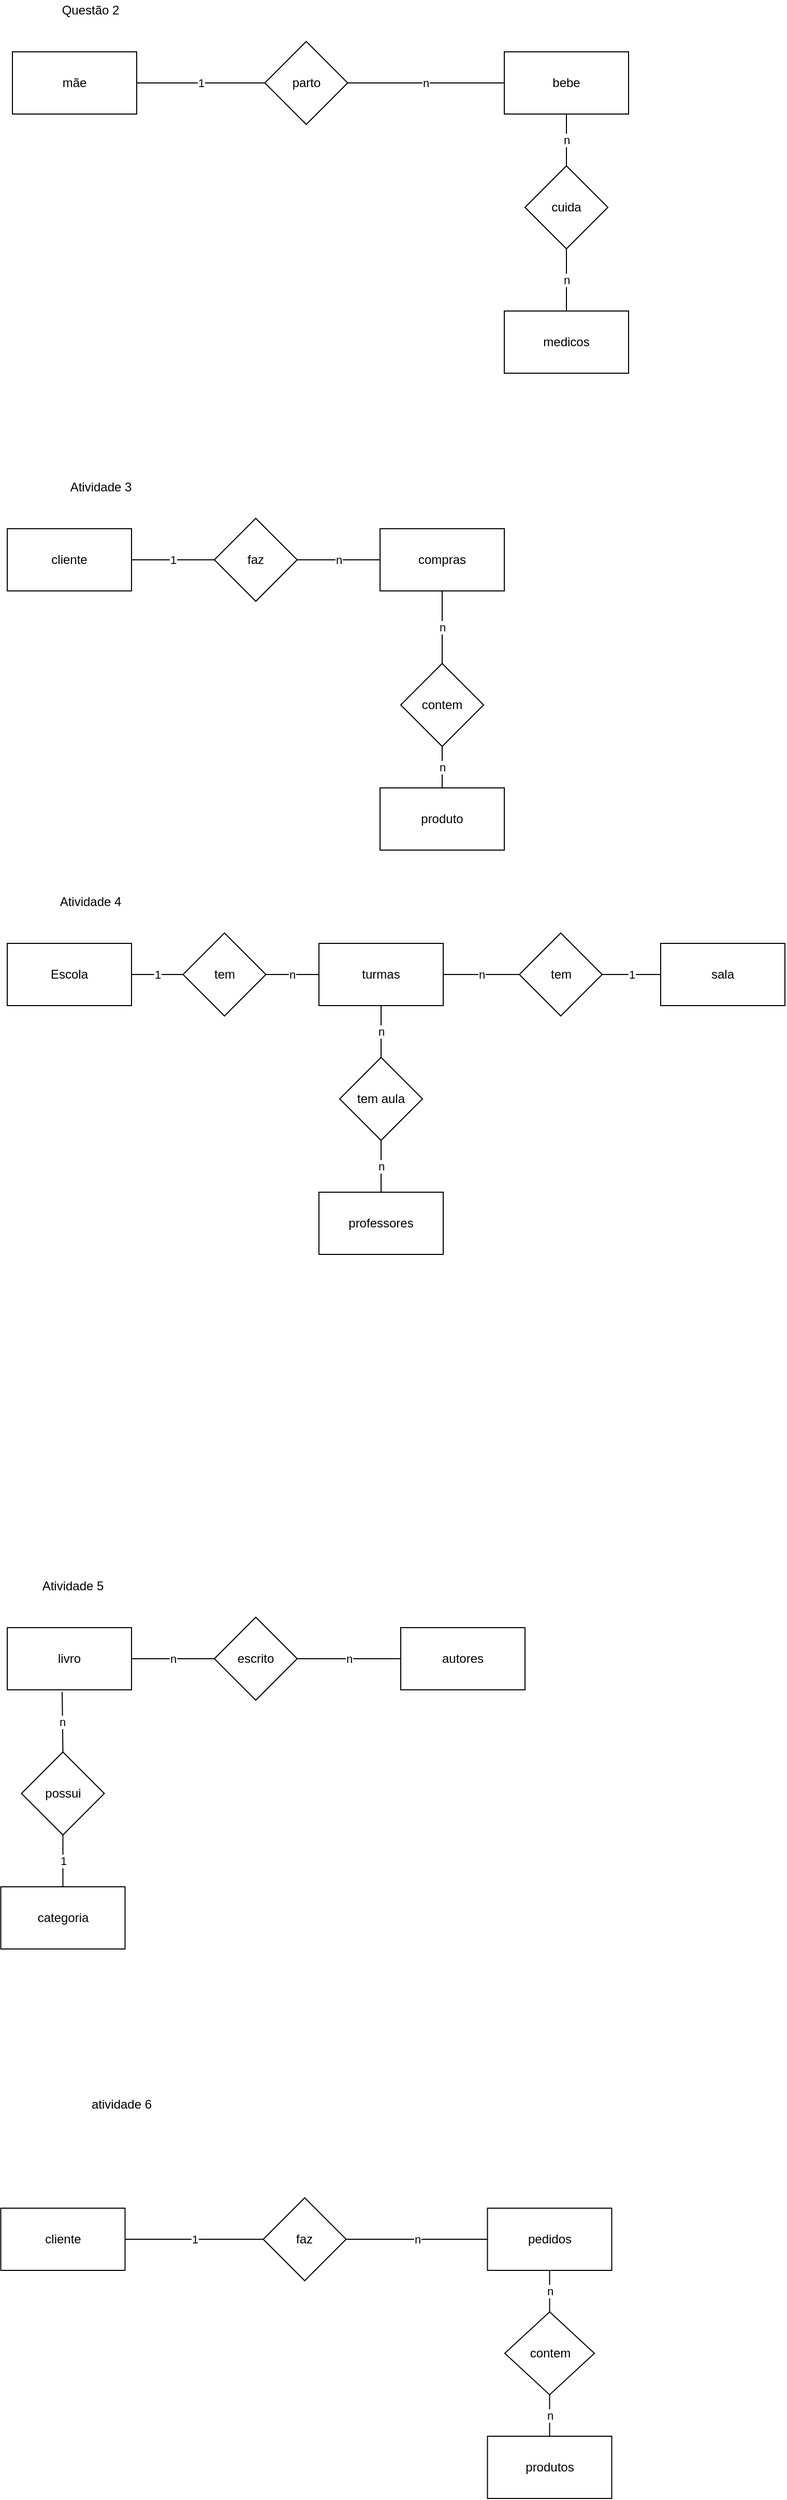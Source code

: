 <mxfile version="13.5.5" type="github">
  <diagram id="w2r-ZYbkxM-OtNSrUkWs" name="Page-1">
    <mxGraphModel dx="862" dy="1651" grid="1" gridSize="10" guides="1" tooltips="1" connect="1" arrows="1" fold="1" page="1" pageScale="1" pageWidth="827" pageHeight="1169" math="0" shadow="0">
      <root>
        <mxCell id="0" />
        <mxCell id="1" parent="0" />
        <mxCell id="siOsUkltjjiD13jDmhsd-1" value="mãe" style="rounded=0;whiteSpace=wrap;html=1;" vertex="1" parent="1">
          <mxGeometry x="125" y="-30" width="120" height="60" as="geometry" />
        </mxCell>
        <mxCell id="siOsUkltjjiD13jDmhsd-2" value="bebe" style="rounded=0;whiteSpace=wrap;html=1;" vertex="1" parent="1">
          <mxGeometry x="600" y="-30" width="120" height="60" as="geometry" />
        </mxCell>
        <mxCell id="siOsUkltjjiD13jDmhsd-3" value="n" style="endArrow=none;html=1;exitX=1;exitY=0.5;exitDx=0;exitDy=0;entryX=0;entryY=0.5;entryDx=0;entryDy=0;" edge="1" parent="1" source="siOsUkltjjiD13jDmhsd-4" target="siOsUkltjjiD13jDmhsd-2">
          <mxGeometry width="50" height="50" relative="1" as="geometry">
            <mxPoint x="400" y="165" as="sourcePoint" />
            <mxPoint x="450" y="115" as="targetPoint" />
          </mxGeometry>
        </mxCell>
        <mxCell id="siOsUkltjjiD13jDmhsd-4" value="parto" style="rhombus;whiteSpace=wrap;html=1;" vertex="1" parent="1">
          <mxGeometry x="368.75" y="-40" width="80" height="80" as="geometry" />
        </mxCell>
        <mxCell id="siOsUkltjjiD13jDmhsd-5" value="1" style="endArrow=none;html=1;exitX=1;exitY=0.5;exitDx=0;exitDy=0;entryX=0;entryY=0.5;entryDx=0;entryDy=0;" edge="1" parent="1" source="siOsUkltjjiD13jDmhsd-1" target="siOsUkltjjiD13jDmhsd-4">
          <mxGeometry width="50" height="50" relative="1" as="geometry">
            <mxPoint x="240" y="140" as="sourcePoint" />
            <mxPoint x="590" y="140" as="targetPoint" />
          </mxGeometry>
        </mxCell>
        <mxCell id="siOsUkltjjiD13jDmhsd-6" value="medicos" style="rounded=0;whiteSpace=wrap;html=1;" vertex="1" parent="1">
          <mxGeometry x="600" y="220" width="120" height="60" as="geometry" />
        </mxCell>
        <mxCell id="siOsUkltjjiD13jDmhsd-9" value="cuida" style="rhombus;whiteSpace=wrap;html=1;" vertex="1" parent="1">
          <mxGeometry x="620" y="80" width="80" height="80" as="geometry" />
        </mxCell>
        <mxCell id="siOsUkltjjiD13jDmhsd-11" value="Questão 2" style="text;html=1;align=center;verticalAlign=middle;resizable=0;points=[];autosize=1;" vertex="1" parent="1">
          <mxGeometry x="165.25" y="-80" width="70" height="20" as="geometry" />
        </mxCell>
        <mxCell id="siOsUkltjjiD13jDmhsd-12" value="Atividade 3&lt;br&gt;" style="text;html=1;align=center;verticalAlign=middle;resizable=0;points=[];autosize=1;" vertex="1" parent="1">
          <mxGeometry x="175" y="380" width="70" height="20" as="geometry" />
        </mxCell>
        <mxCell id="siOsUkltjjiD13jDmhsd-13" value="cliente" style="rounded=0;whiteSpace=wrap;html=1;" vertex="1" parent="1">
          <mxGeometry x="120" y="430" width="120" height="60" as="geometry" />
        </mxCell>
        <mxCell id="siOsUkltjjiD13jDmhsd-14" value="compras" style="rounded=0;whiteSpace=wrap;html=1;" vertex="1" parent="1">
          <mxGeometry x="480" y="430" width="120" height="60" as="geometry" />
        </mxCell>
        <mxCell id="siOsUkltjjiD13jDmhsd-15" value="n" style="endArrow=none;html=1;exitX=1;exitY=0.5;exitDx=0;exitDy=0;entryX=0;entryY=0.5;entryDx=0;entryDy=0;" edge="1" parent="1" source="siOsUkltjjiD13jDmhsd-16" target="siOsUkltjjiD13jDmhsd-14">
          <mxGeometry width="50" height="50" relative="1" as="geometry">
            <mxPoint x="400" y="485" as="sourcePoint" />
            <mxPoint x="450" y="435" as="targetPoint" />
          </mxGeometry>
        </mxCell>
        <mxCell id="siOsUkltjjiD13jDmhsd-16" value="faz" style="rhombus;whiteSpace=wrap;html=1;" vertex="1" parent="1">
          <mxGeometry x="320" y="420" width="80" height="80" as="geometry" />
        </mxCell>
        <mxCell id="siOsUkltjjiD13jDmhsd-17" value="1" style="endArrow=none;html=1;exitX=1;exitY=0.5;exitDx=0;exitDy=0;entryX=0;entryY=0.5;entryDx=0;entryDy=0;" edge="1" parent="1" source="siOsUkltjjiD13jDmhsd-13" target="siOsUkltjjiD13jDmhsd-16">
          <mxGeometry width="50" height="50" relative="1" as="geometry">
            <mxPoint x="240" y="460" as="sourcePoint" />
            <mxPoint x="590" y="460" as="targetPoint" />
          </mxGeometry>
        </mxCell>
        <mxCell id="siOsUkltjjiD13jDmhsd-18" value="produto" style="rounded=0;whiteSpace=wrap;html=1;" vertex="1" parent="1">
          <mxGeometry x="480" y="680" width="120" height="60" as="geometry" />
        </mxCell>
        <mxCell id="siOsUkltjjiD13jDmhsd-20" value="n" style="endArrow=none;html=1;entryX=0.5;entryY=1;entryDx=0;entryDy=0;" edge="1" parent="1" source="siOsUkltjjiD13jDmhsd-21" target="siOsUkltjjiD13jDmhsd-14">
          <mxGeometry width="50" height="50" relative="1" as="geometry">
            <mxPoint x="400" y="605" as="sourcePoint" />
            <mxPoint x="620" y="570" as="targetPoint" />
          </mxGeometry>
        </mxCell>
        <mxCell id="siOsUkltjjiD13jDmhsd-21" value="contem" style="rhombus;whiteSpace=wrap;html=1;" vertex="1" parent="1">
          <mxGeometry x="500" y="560" width="80" height="80" as="geometry" />
        </mxCell>
        <mxCell id="siOsUkltjjiD13jDmhsd-22" value="n" style="endArrow=none;html=1;exitX=0.5;exitY=0;exitDx=0;exitDy=0;entryX=0.5;entryY=1;entryDx=0;entryDy=0;" edge="1" parent="1" source="siOsUkltjjiD13jDmhsd-18" target="siOsUkltjjiD13jDmhsd-21">
          <mxGeometry x="0.004" width="50" height="50" relative="1" as="geometry">
            <mxPoint x="240" y="580" as="sourcePoint" />
            <mxPoint x="590" y="580" as="targetPoint" />
            <mxPoint as="offset" />
          </mxGeometry>
        </mxCell>
        <mxCell id="siOsUkltjjiD13jDmhsd-23" value="Atividade 4&lt;br&gt;" style="text;html=1;align=center;verticalAlign=middle;resizable=0;points=[];autosize=1;" vertex="1" parent="1">
          <mxGeometry x="165.25" y="780" width="70" height="20" as="geometry" />
        </mxCell>
        <mxCell id="siOsUkltjjiD13jDmhsd-24" value="Escola" style="rounded=0;whiteSpace=wrap;html=1;" vertex="1" parent="1">
          <mxGeometry x="120" y="830" width="120" height="60" as="geometry" />
        </mxCell>
        <mxCell id="siOsUkltjjiD13jDmhsd-25" value="turmas" style="rounded=0;whiteSpace=wrap;html=1;" vertex="1" parent="1">
          <mxGeometry x="421" y="830" width="120" height="60" as="geometry" />
        </mxCell>
        <mxCell id="siOsUkltjjiD13jDmhsd-26" value="n" style="endArrow=none;html=1;exitX=1;exitY=0.5;exitDx=0;exitDy=0;entryX=0;entryY=0.5;entryDx=0;entryDy=0;" edge="1" parent="1" source="siOsUkltjjiD13jDmhsd-27" target="siOsUkltjjiD13jDmhsd-25">
          <mxGeometry width="50" height="50" relative="1" as="geometry">
            <mxPoint x="400" y="885" as="sourcePoint" />
            <mxPoint x="450" y="835" as="targetPoint" />
          </mxGeometry>
        </mxCell>
        <mxCell id="siOsUkltjjiD13jDmhsd-27" value="tem" style="rhombus;whiteSpace=wrap;html=1;" vertex="1" parent="1">
          <mxGeometry x="289.75" y="820" width="80" height="80" as="geometry" />
        </mxCell>
        <mxCell id="siOsUkltjjiD13jDmhsd-28" value="1" style="endArrow=none;html=1;exitX=1;exitY=0.5;exitDx=0;exitDy=0;entryX=0;entryY=0.5;entryDx=0;entryDy=0;" edge="1" parent="1" source="siOsUkltjjiD13jDmhsd-24" target="siOsUkltjjiD13jDmhsd-27">
          <mxGeometry width="50" height="50" relative="1" as="geometry">
            <mxPoint x="240" y="860" as="sourcePoint" />
            <mxPoint x="590" y="860" as="targetPoint" />
          </mxGeometry>
        </mxCell>
        <mxCell id="siOsUkltjjiD13jDmhsd-30" value="professores" style="rounded=0;whiteSpace=wrap;html=1;" vertex="1" parent="1">
          <mxGeometry x="421" y="1070" width="120" height="60" as="geometry" />
        </mxCell>
        <mxCell id="siOsUkltjjiD13jDmhsd-31" value="n" style="endArrow=none;html=1;exitX=0.5;exitY=1;exitDx=0;exitDy=0;entryX=0.5;entryY=0;entryDx=0;entryDy=0;" edge="1" parent="1" source="siOsUkltjjiD13jDmhsd-32" target="siOsUkltjjiD13jDmhsd-30">
          <mxGeometry width="50" height="50" relative="1" as="geometry">
            <mxPoint x="394.75" y="1205" as="sourcePoint" />
            <mxPoint x="444.75" y="1155" as="targetPoint" />
          </mxGeometry>
        </mxCell>
        <mxCell id="siOsUkltjjiD13jDmhsd-32" value="tem aula" style="rhombus;whiteSpace=wrap;html=1;" vertex="1" parent="1">
          <mxGeometry x="441" y="940" width="80" height="80" as="geometry" />
        </mxCell>
        <mxCell id="siOsUkltjjiD13jDmhsd-33" value="n" style="endArrow=none;html=1;exitX=0.5;exitY=1;exitDx=0;exitDy=0;entryX=0.5;entryY=0;entryDx=0;entryDy=0;" edge="1" parent="1" source="siOsUkltjjiD13jDmhsd-25" target="siOsUkltjjiD13jDmhsd-32">
          <mxGeometry width="50" height="50" relative="1" as="geometry">
            <mxPoint x="234.75" y="1180" as="sourcePoint" />
            <mxPoint x="584.75" y="1180" as="targetPoint" />
          </mxGeometry>
        </mxCell>
        <mxCell id="siOsUkltjjiD13jDmhsd-40" value="sala" style="rounded=0;whiteSpace=wrap;html=1;" vertex="1" parent="1">
          <mxGeometry x="751" y="830" width="120" height="60" as="geometry" />
        </mxCell>
        <mxCell id="siOsUkltjjiD13jDmhsd-41" value="1" style="endArrow=none;html=1;exitX=1;exitY=0.5;exitDx=0;exitDy=0;entryX=0;entryY=0.5;entryDx=0;entryDy=0;" edge="1" parent="1" source="siOsUkltjjiD13jDmhsd-42" target="siOsUkltjjiD13jDmhsd-40">
          <mxGeometry width="50" height="50" relative="1" as="geometry">
            <mxPoint x="641" y="885" as="sourcePoint" />
            <mxPoint x="691" y="835" as="targetPoint" />
          </mxGeometry>
        </mxCell>
        <mxCell id="siOsUkltjjiD13jDmhsd-42" value="tem" style="rhombus;whiteSpace=wrap;html=1;" vertex="1" parent="1">
          <mxGeometry x="614.5" y="820" width="80" height="80" as="geometry" />
        </mxCell>
        <mxCell id="siOsUkltjjiD13jDmhsd-43" value="n" style="endArrow=none;html=1;entryX=0;entryY=0.5;entryDx=0;entryDy=0;" edge="1" parent="1" target="siOsUkltjjiD13jDmhsd-42">
          <mxGeometry width="50" height="50" relative="1" as="geometry">
            <mxPoint x="541" y="860" as="sourcePoint" />
            <mxPoint x="831" y="860" as="targetPoint" />
          </mxGeometry>
        </mxCell>
        <mxCell id="siOsUkltjjiD13jDmhsd-44" value="livro" style="rounded=0;whiteSpace=wrap;html=1;" vertex="1" parent="1">
          <mxGeometry x="120" y="1490" width="120" height="60" as="geometry" />
        </mxCell>
        <mxCell id="siOsUkltjjiD13jDmhsd-45" value="autores" style="rounded=0;whiteSpace=wrap;html=1;" vertex="1" parent="1">
          <mxGeometry x="500" y="1490" width="120" height="60" as="geometry" />
        </mxCell>
        <mxCell id="siOsUkltjjiD13jDmhsd-46" value="n" style="endArrow=none;html=1;exitX=1;exitY=0.5;exitDx=0;exitDy=0;entryX=0;entryY=0.5;entryDx=0;entryDy=0;" edge="1" parent="1" source="siOsUkltjjiD13jDmhsd-47" target="siOsUkltjjiD13jDmhsd-45">
          <mxGeometry width="50" height="50" relative="1" as="geometry">
            <mxPoint x="400" y="1545" as="sourcePoint" />
            <mxPoint x="450" y="1495" as="targetPoint" />
          </mxGeometry>
        </mxCell>
        <mxCell id="siOsUkltjjiD13jDmhsd-47" value="escrito" style="rhombus;whiteSpace=wrap;html=1;" vertex="1" parent="1">
          <mxGeometry x="320" y="1480" width="80" height="80" as="geometry" />
        </mxCell>
        <mxCell id="siOsUkltjjiD13jDmhsd-48" value="n" style="endArrow=none;html=1;exitX=1;exitY=0.5;exitDx=0;exitDy=0;entryX=0;entryY=0.5;entryDx=0;entryDy=0;" edge="1" parent="1" source="siOsUkltjjiD13jDmhsd-44" target="siOsUkltjjiD13jDmhsd-47">
          <mxGeometry width="50" height="50" relative="1" as="geometry">
            <mxPoint x="240" y="1520" as="sourcePoint" />
            <mxPoint x="590" y="1520" as="targetPoint" />
          </mxGeometry>
        </mxCell>
        <mxCell id="siOsUkltjjiD13jDmhsd-50" value="categoria" style="rounded=0;whiteSpace=wrap;html=1;" vertex="1" parent="1">
          <mxGeometry x="113.75" y="1740" width="120" height="60" as="geometry" />
        </mxCell>
        <mxCell id="siOsUkltjjiD13jDmhsd-51" value="1" style="endArrow=none;html=1;exitX=0.5;exitY=1;exitDx=0;exitDy=0;entryX=0.5;entryY=0;entryDx=0;entryDy=0;" edge="1" parent="1" source="siOsUkltjjiD13jDmhsd-52" target="siOsUkltjjiD13jDmhsd-50">
          <mxGeometry width="50" height="50" relative="1" as="geometry">
            <mxPoint x="400" y="1665" as="sourcePoint" />
            <mxPoint x="450" y="1615" as="targetPoint" />
          </mxGeometry>
        </mxCell>
        <mxCell id="siOsUkltjjiD13jDmhsd-52" value="possui" style="rhombus;whiteSpace=wrap;html=1;" vertex="1" parent="1">
          <mxGeometry x="133.75" y="1610" width="80" height="80" as="geometry" />
        </mxCell>
        <mxCell id="siOsUkltjjiD13jDmhsd-53" value="n" style="endArrow=none;html=1;exitX=0.442;exitY=1.033;exitDx=0;exitDy=0;entryX=0.5;entryY=0;entryDx=0;entryDy=0;exitPerimeter=0;" edge="1" parent="1" source="siOsUkltjjiD13jDmhsd-44" target="siOsUkltjjiD13jDmhsd-52">
          <mxGeometry width="50" height="50" relative="1" as="geometry">
            <mxPoint x="240" y="1640" as="sourcePoint" />
            <mxPoint x="590" y="1640" as="targetPoint" />
          </mxGeometry>
        </mxCell>
        <mxCell id="siOsUkltjjiD13jDmhsd-59" value="Atividade 5" style="text;html=1;align=center;verticalAlign=middle;resizable=0;points=[];autosize=1;" vertex="1" parent="1">
          <mxGeometry x="148.25" y="1440" width="70" height="20" as="geometry" />
        </mxCell>
        <mxCell id="siOsUkltjjiD13jDmhsd-60" value="cliente" style="rounded=0;whiteSpace=wrap;html=1;" vertex="1" parent="1">
          <mxGeometry x="113.75" y="2050" width="120" height="60" as="geometry" />
        </mxCell>
        <mxCell id="siOsUkltjjiD13jDmhsd-61" value="pedidos" style="rounded=0;whiteSpace=wrap;html=1;" vertex="1" parent="1">
          <mxGeometry x="583.75" y="2050" width="120" height="60" as="geometry" />
        </mxCell>
        <mxCell id="siOsUkltjjiD13jDmhsd-62" value="n" style="endArrow=none;html=1;exitX=1;exitY=0.5;exitDx=0;exitDy=0;entryX=0;entryY=0.5;entryDx=0;entryDy=0;" edge="1" parent="1" source="siOsUkltjjiD13jDmhsd-63" target="siOsUkltjjiD13jDmhsd-61">
          <mxGeometry width="50" height="50" relative="1" as="geometry">
            <mxPoint x="393.75" y="2105" as="sourcePoint" />
            <mxPoint x="443.75" y="2055" as="targetPoint" />
          </mxGeometry>
        </mxCell>
        <mxCell id="siOsUkltjjiD13jDmhsd-63" value="faz" style="rhombus;whiteSpace=wrap;html=1;" vertex="1" parent="1">
          <mxGeometry x="367.25" y="2040" width="80" height="80" as="geometry" />
        </mxCell>
        <mxCell id="siOsUkltjjiD13jDmhsd-64" value="1" style="endArrow=none;html=1;exitX=1;exitY=0.5;exitDx=0;exitDy=0;entryX=0;entryY=0.5;entryDx=0;entryDy=0;" edge="1" parent="1" source="siOsUkltjjiD13jDmhsd-60" target="siOsUkltjjiD13jDmhsd-63">
          <mxGeometry width="50" height="50" relative="1" as="geometry">
            <mxPoint x="233.75" y="2080" as="sourcePoint" />
            <mxPoint x="583.75" y="2080" as="targetPoint" />
          </mxGeometry>
        </mxCell>
        <mxCell id="siOsUkltjjiD13jDmhsd-66" value="produtos" style="rounded=0;whiteSpace=wrap;html=1;" vertex="1" parent="1">
          <mxGeometry x="583.75" y="2270" width="120" height="60" as="geometry" />
        </mxCell>
        <mxCell id="siOsUkltjjiD13jDmhsd-67" value="n" style="endArrow=none;html=1;exitX=0.5;exitY=1;exitDx=0;exitDy=0;entryX=0.5;entryY=0;entryDx=0;entryDy=0;" edge="1" parent="1" source="siOsUkltjjiD13jDmhsd-68" target="siOsUkltjjiD13jDmhsd-66">
          <mxGeometry width="50" height="50" relative="1" as="geometry">
            <mxPoint x="390" y="2455" as="sourcePoint" />
            <mxPoint x="440" y="2405" as="targetPoint" />
          </mxGeometry>
        </mxCell>
        <mxCell id="siOsUkltjjiD13jDmhsd-68" value="contem" style="rhombus;whiteSpace=wrap;html=1;" vertex="1" parent="1">
          <mxGeometry x="600.5" y="2150" width="86.5" height="80" as="geometry" />
        </mxCell>
        <mxCell id="siOsUkltjjiD13jDmhsd-69" value="n" style="endArrow=none;html=1;exitX=0.5;exitY=1;exitDx=0;exitDy=0;entryX=0.5;entryY=0;entryDx=0;entryDy=0;" edge="1" parent="1" source="siOsUkltjjiD13jDmhsd-61" target="siOsUkltjjiD13jDmhsd-68">
          <mxGeometry width="50" height="50" relative="1" as="geometry">
            <mxPoint x="230" y="2430" as="sourcePoint" />
            <mxPoint x="580" y="2430" as="targetPoint" />
          </mxGeometry>
        </mxCell>
        <mxCell id="siOsUkltjjiD13jDmhsd-73" value="n" style="endArrow=none;html=1;exitX=0.5;exitY=0;exitDx=0;exitDy=0;entryX=0.5;entryY=1;entryDx=0;entryDy=0;" edge="1" parent="1" source="siOsUkltjjiD13jDmhsd-6" target="siOsUkltjjiD13jDmhsd-9">
          <mxGeometry width="50" height="50" relative="1" as="geometry">
            <mxPoint x="420" y="120" as="sourcePoint" />
            <mxPoint x="470" y="70" as="targetPoint" />
          </mxGeometry>
        </mxCell>
        <mxCell id="siOsUkltjjiD13jDmhsd-74" value="n" style="endArrow=none;html=1;entryX=0.5;entryY=1;entryDx=0;entryDy=0;exitX=0.5;exitY=0;exitDx=0;exitDy=0;" edge="1" parent="1" source="siOsUkltjjiD13jDmhsd-9" target="siOsUkltjjiD13jDmhsd-2">
          <mxGeometry width="50" height="50" relative="1" as="geometry">
            <mxPoint x="420" y="120" as="sourcePoint" />
            <mxPoint x="470" y="70" as="targetPoint" />
          </mxGeometry>
        </mxCell>
        <mxCell id="siOsUkltjjiD13jDmhsd-75" value="atividade 6" style="text;html=1;align=center;verticalAlign=middle;resizable=0;points=[];autosize=1;" vertex="1" parent="1">
          <mxGeometry x="195" y="1940" width="70" height="20" as="geometry" />
        </mxCell>
      </root>
    </mxGraphModel>
  </diagram>
</mxfile>
